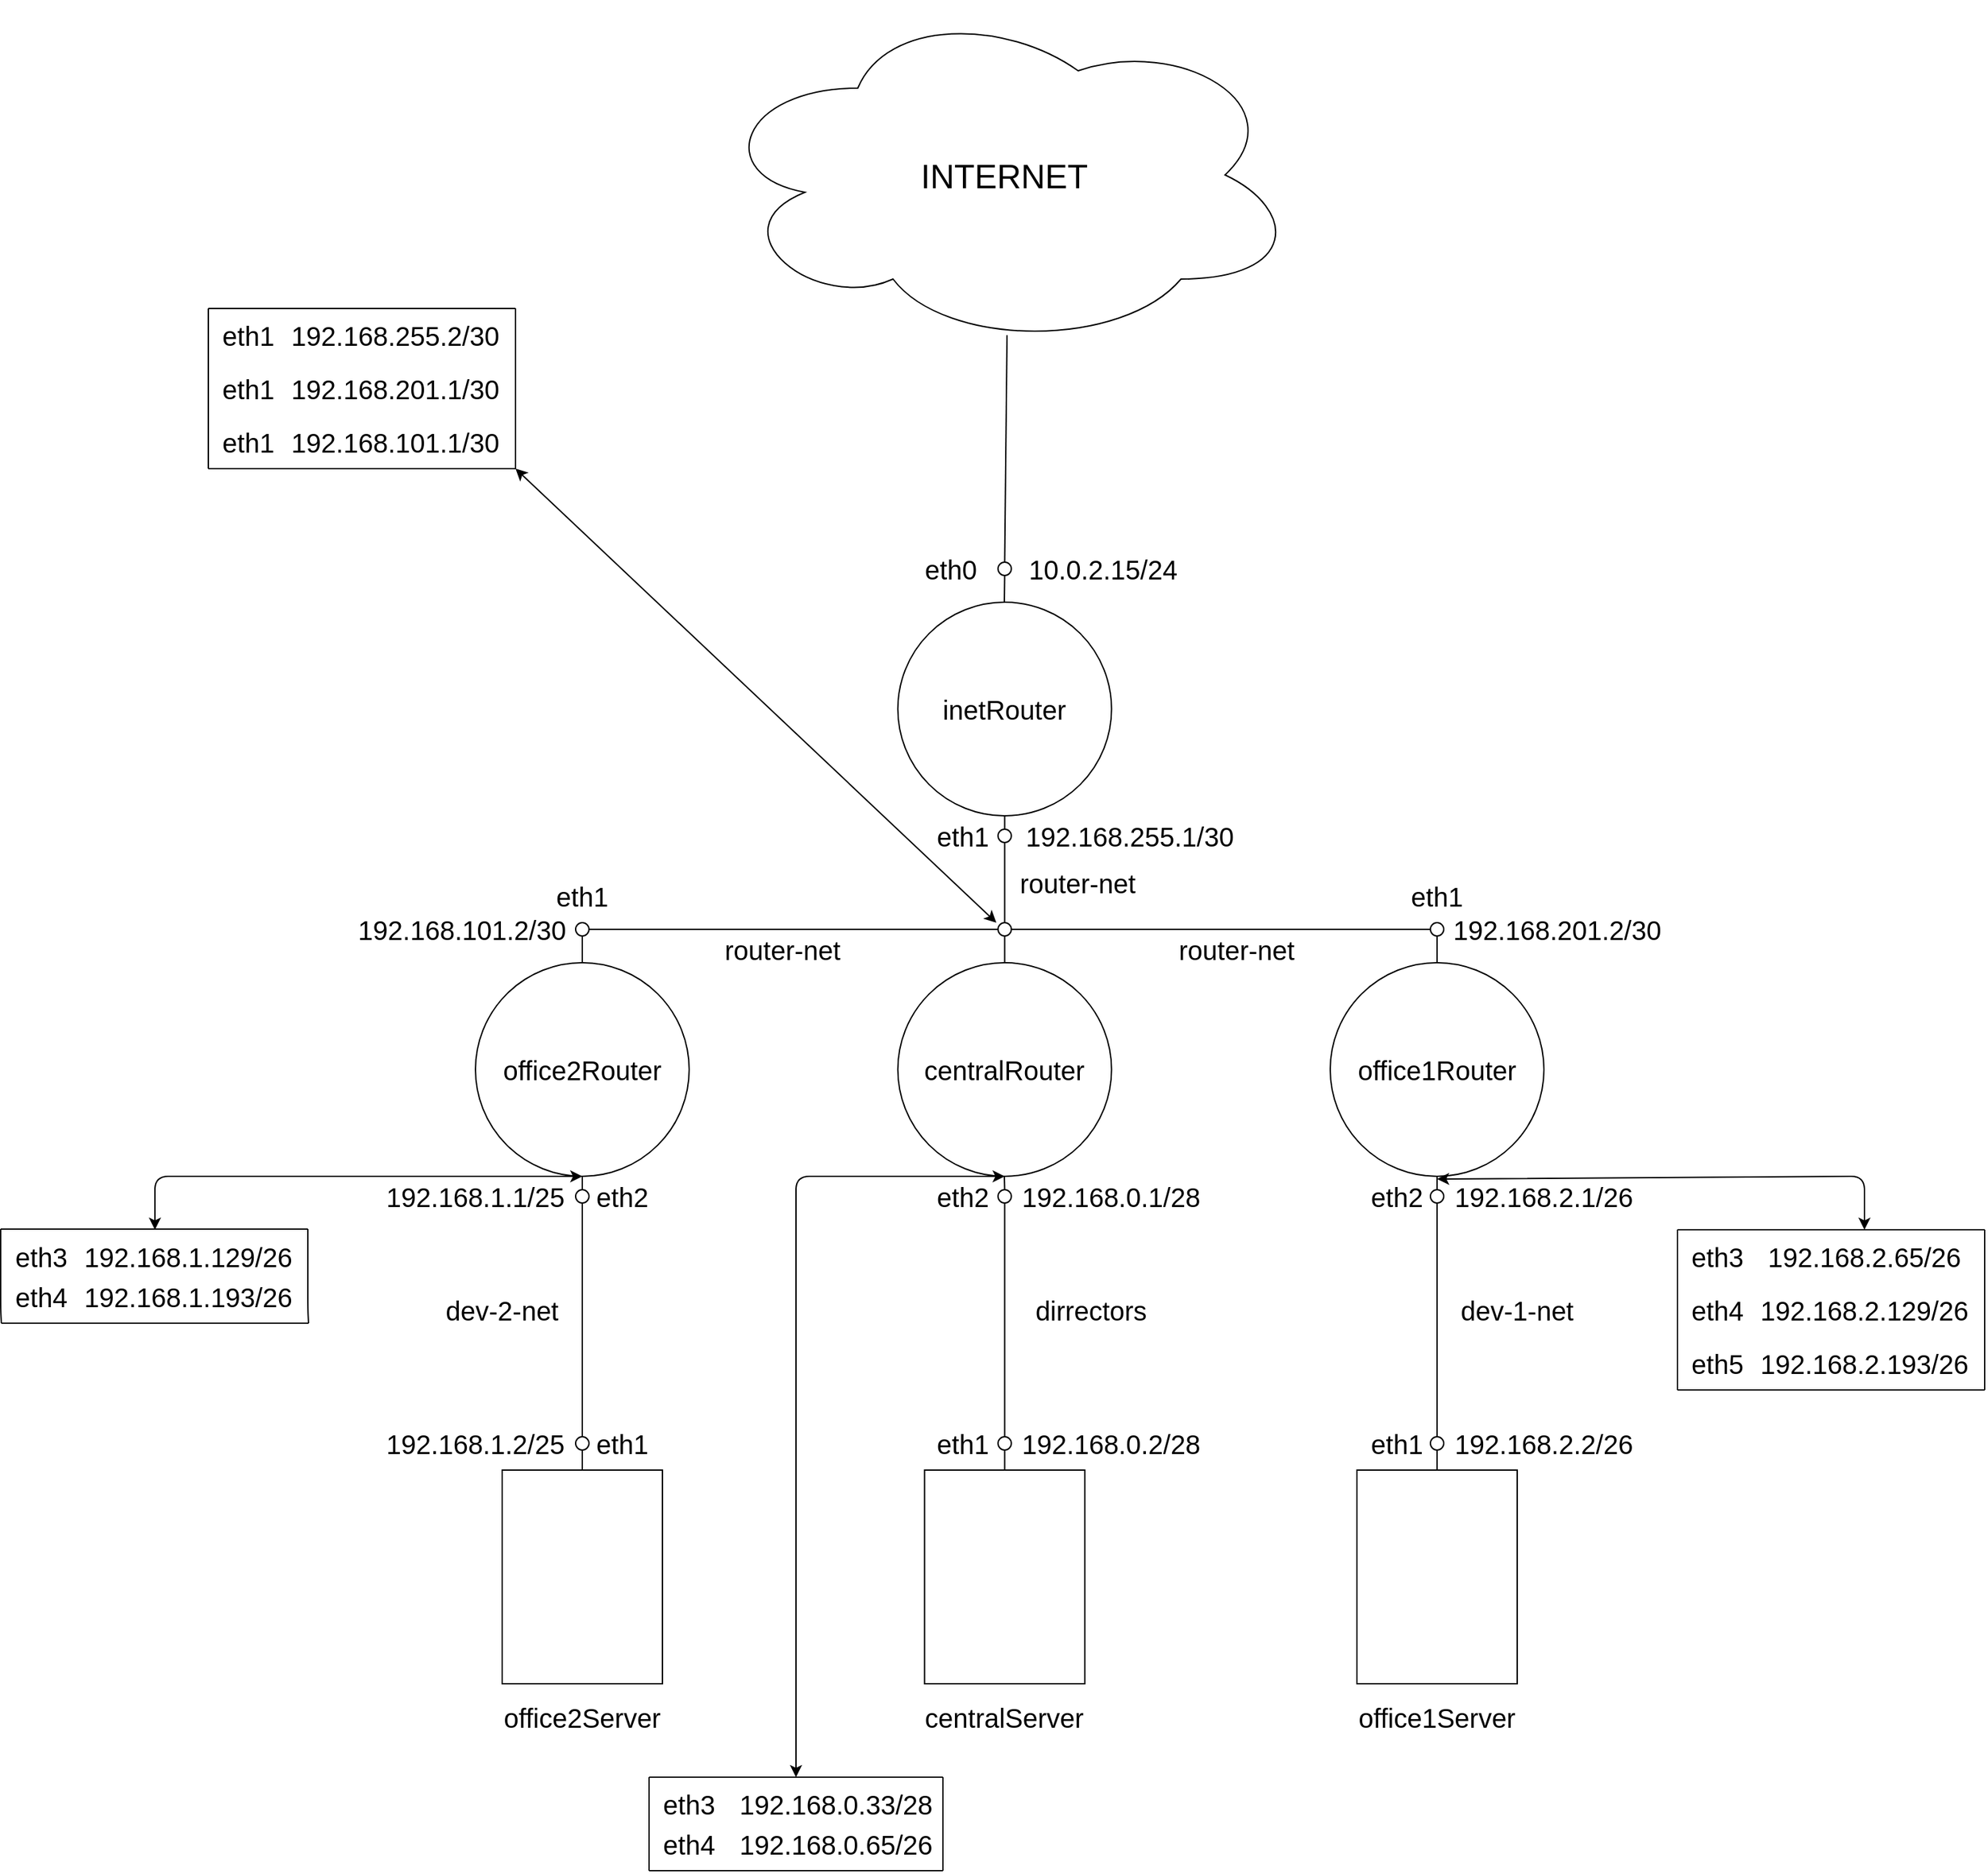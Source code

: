 <mxfile version="13.7.3" type="google"><diagram id="jkBcvDQ7x4OBKVAduBRj" name="Page-1"><mxGraphModel dx="2523" dy="1996" grid="1" gridSize="10" guides="1" tooltips="1" connect="1" arrows="1" fold="1" page="1" pageScale="1" pageWidth="850" pageHeight="1100" background="none" math="0" shadow="0"><root><mxCell id="0"/><mxCell id="1" parent="0"/><mxCell id="hh9p3CKjKbCK9mKCzKIi-1" value="" style="rounded=0;whiteSpace=wrap;html=1;" vertex="1" parent="1"><mxGeometry x="60" y="620" width="120" height="160" as="geometry"/></mxCell><mxCell id="hh9p3CKjKbCK9mKCzKIi-3" value="" style="ellipse;whiteSpace=wrap;html=1;aspect=fixed;" vertex="1" parent="1"><mxGeometry x="40" y="240" width="160" height="160" as="geometry"/></mxCell><mxCell id="hh9p3CKjKbCK9mKCzKIi-4" value="" style="ellipse;whiteSpace=wrap;html=1;aspect=fixed;" vertex="1" parent="1"><mxGeometry x="356.25" y="240" width="160" height="160" as="geometry"/></mxCell><mxCell id="hh9p3CKjKbCK9mKCzKIi-5" value="" style="ellipse;whiteSpace=wrap;html=1;aspect=fixed;" vertex="1" parent="1"><mxGeometry x="680" y="240" width="160" height="160" as="geometry"/></mxCell><mxCell id="hh9p3CKjKbCK9mKCzKIi-6" value="" style="rounded=0;whiteSpace=wrap;html=1;" vertex="1" parent="1"><mxGeometry x="700" y="620" width="120" height="160" as="geometry"/></mxCell><mxCell id="hh9p3CKjKbCK9mKCzKIi-7" value="" style="ellipse;whiteSpace=wrap;html=1;aspect=fixed;" vertex="1" parent="1"><mxGeometry x="356.25" y="-30" width="160" height="160" as="geometry"/></mxCell><mxCell id="hh9p3CKjKbCK9mKCzKIi-8" value="" style="rounded=0;whiteSpace=wrap;html=1;" vertex="1" parent="1"><mxGeometry x="376.25" y="620" width="120" height="160" as="geometry"/></mxCell><mxCell id="hh9p3CKjKbCK9mKCzKIi-9" value="&lt;font style=&quot;font-size: 25px&quot;&gt;INTERNET&lt;/font&gt;" style="ellipse;shape=cloud;whiteSpace=wrap;html=1;" vertex="1" parent="1"><mxGeometry x="216.25" y="-480" width="440" height="260" as="geometry"/></mxCell><mxCell id="hh9p3CKjKbCK9mKCzKIi-16" value="" style="endArrow=none;html=1;exitX=0.5;exitY=0;exitDx=0;exitDy=0;" edge="1" parent="1" source="hh9p3CKjKbCK9mKCzKIi-54"><mxGeometry width="50" height="50" relative="1" as="geometry"><mxPoint x="410" y="560" as="sourcePoint"/><mxPoint x="436" y="400" as="targetPoint"/></mxGeometry></mxCell><mxCell id="hh9p3CKjKbCK9mKCzKIi-17" value="" style="endArrow=none;html=1;exitX=0.5;exitY=0;exitDx=0;exitDy=0;" edge="1" parent="1" source="hh9p3CKjKbCK9mKCzKIi-24"><mxGeometry width="50" height="50" relative="1" as="geometry"><mxPoint x="440" y="-90" as="sourcePoint"/><mxPoint x="438" y="-230" as="targetPoint"/></mxGeometry></mxCell><mxCell id="hh9p3CKjKbCK9mKCzKIi-18" value="" style="endArrow=none;html=1;entryX=0.5;entryY=1;entryDx=0;entryDy=0;exitX=0.5;exitY=0;exitDx=0;exitDy=0;" edge="1" parent="1" source="hh9p3CKjKbCK9mKCzKIi-26" target="hh9p3CKjKbCK9mKCzKIi-7"><mxGeometry width="50" height="50" relative="1" as="geometry"><mxPoint x="410" y="360" as="sourcePoint"/><mxPoint x="460" y="310" as="targetPoint"/></mxGeometry></mxCell><mxCell id="hh9p3CKjKbCK9mKCzKIi-20" value="&lt;font style=&quot;font-size: 20px&quot;&gt;10.0.2.15/24&lt;/font&gt;" style="text;html=1;strokeColor=none;fillColor=none;align=center;verticalAlign=middle;whiteSpace=wrap;rounded=0;" vertex="1" parent="1"><mxGeometry x="490" y="-65" width="40" height="20" as="geometry"/></mxCell><mxCell id="hh9p3CKjKbCK9mKCzKIi-21" value="&lt;font style=&quot;font-size: 20px&quot;&gt;inetRouter&lt;/font&gt;" style="text;html=1;strokeColor=none;fillColor=none;align=center;verticalAlign=middle;whiteSpace=wrap;rounded=0;" vertex="1" parent="1"><mxGeometry x="376.25" y="15" width="120" height="70" as="geometry"/></mxCell><mxCell id="hh9p3CKjKbCK9mKCzKIi-24" value="" style="ellipse;whiteSpace=wrap;html=1;" vertex="1" parent="1"><mxGeometry x="431.25" y="-60" width="10" height="10" as="geometry"/></mxCell><mxCell id="hh9p3CKjKbCK9mKCzKIi-25" value="" style="endArrow=none;html=1;" edge="1" parent="1" target="hh9p3CKjKbCK9mKCzKIi-24"><mxGeometry width="50" height="50" relative="1" as="geometry"><mxPoint x="436" y="-30" as="sourcePoint"/><mxPoint x="440" y="-204" as="targetPoint"/></mxGeometry></mxCell><mxCell id="hh9p3CKjKbCK9mKCzKIi-26" value="" style="ellipse;whiteSpace=wrap;html=1;aspect=fixed;" vertex="1" parent="1"><mxGeometry x="431.25" y="140" width="10" height="10" as="geometry"/></mxCell><mxCell id="hh9p3CKjKbCK9mKCzKIi-27" value="" style="endArrow=none;html=1;entryX=0.5;entryY=1;entryDx=0;entryDy=0;exitX=0.5;exitY=0;exitDx=0;exitDy=0;" edge="1" parent="1" source="hh9p3CKjKbCK9mKCzKIi-28" target="hh9p3CKjKbCK9mKCzKIi-26"><mxGeometry width="50" height="50" relative="1" as="geometry"><mxPoint x="436.25" y="240" as="sourcePoint"/><mxPoint x="436.25" y="160" as="targetPoint"/></mxGeometry></mxCell><mxCell id="hh9p3CKjKbCK9mKCzKIi-43" value="" style="endArrow=none;html=1;exitX=0.5;exitY=0;exitDx=0;exitDy=0;entryX=0.5;entryY=1;entryDx=0;entryDy=0;" edge="1" parent="1" source="hh9p3CKjKbCK9mKCzKIi-52" target="hh9p3CKjKbCK9mKCzKIi-3"><mxGeometry width="50" height="50" relative="1" as="geometry"><mxPoint x="400" y="280" as="sourcePoint"/><mxPoint x="450" y="230" as="targetPoint"/><Array as="points"/></mxGeometry></mxCell><mxCell id="hh9p3CKjKbCK9mKCzKIi-50" value="" style="ellipse;whiteSpace=wrap;html=1;aspect=fixed;" vertex="1" parent="1"><mxGeometry x="115" y="210" width="10" height="10" as="geometry"/></mxCell><mxCell id="hh9p3CKjKbCK9mKCzKIi-54" value="" style="ellipse;whiteSpace=wrap;html=1;aspect=fixed;" vertex="1" parent="1"><mxGeometry x="431.25" y="410" width="10" height="10" as="geometry"/></mxCell><mxCell id="hh9p3CKjKbCK9mKCzKIi-52" value="" style="ellipse;whiteSpace=wrap;html=1;aspect=fixed;" vertex="1" parent="1"><mxGeometry x="115" y="410" width="10" height="10" as="geometry"/></mxCell><mxCell id="hh9p3CKjKbCK9mKCzKIi-57" value="" style="endArrow=none;html=1;exitX=0.5;exitY=0;exitDx=0;exitDy=0;entryX=0.5;entryY=1;entryDx=0;entryDy=0;" edge="1" parent="1" source="hh9p3CKjKbCK9mKCzKIi-59" target="hh9p3CKjKbCK9mKCzKIi-52"><mxGeometry width="50" height="50" relative="1" as="geometry"><mxPoint x="120" y="520" as="sourcePoint"/><mxPoint x="120" y="400" as="targetPoint"/><Array as="points"/></mxGeometry></mxCell><mxCell id="hh9p3CKjKbCK9mKCzKIi-28" value="" style="ellipse;whiteSpace=wrap;html=1;aspect=fixed;" vertex="1" parent="1"><mxGeometry x="431.25" y="210" width="10" height="10" as="geometry"/></mxCell><mxCell id="hh9p3CKjKbCK9mKCzKIi-58" value="" style="endArrow=none;html=1;entryX=0.5;entryY=1;entryDx=0;entryDy=0;exitX=0.5;exitY=0;exitDx=0;exitDy=0;" edge="1" parent="1" source="hh9p3CKjKbCK9mKCzKIi-4" target="hh9p3CKjKbCK9mKCzKIi-28"><mxGeometry width="50" height="50" relative="1" as="geometry"><mxPoint x="436.25" y="240" as="sourcePoint"/><mxPoint x="436.25" y="180" as="targetPoint"/></mxGeometry></mxCell><mxCell id="hh9p3CKjKbCK9mKCzKIi-60" value="" style="ellipse;whiteSpace=wrap;html=1;aspect=fixed;" vertex="1" parent="1"><mxGeometry x="755" y="210" width="10" height="10" as="geometry"/></mxCell><mxCell id="hh9p3CKjKbCK9mKCzKIi-59" value="" style="ellipse;whiteSpace=wrap;html=1;aspect=fixed;" vertex="1" parent="1"><mxGeometry x="115" y="595" width="10" height="10" as="geometry"/></mxCell><mxCell id="hh9p3CKjKbCK9mKCzKIi-62" value="" style="endArrow=none;html=1;exitX=0.5;exitY=0;exitDx=0;exitDy=0;entryX=0.5;entryY=1;entryDx=0;entryDy=0;" edge="1" parent="1" source="hh9p3CKjKbCK9mKCzKIi-1" target="hh9p3CKjKbCK9mKCzKIi-59"><mxGeometry width="50" height="50" relative="1" as="geometry"><mxPoint x="120" y="520" as="sourcePoint"/><mxPoint x="120" y="610" as="targetPoint"/></mxGeometry></mxCell><mxCell id="hh9p3CKjKbCK9mKCzKIi-63" value="" style="endArrow=none;html=1;exitX=1;exitY=0.5;exitDx=0;exitDy=0;entryX=0;entryY=0.5;entryDx=0;entryDy=0;" edge="1" parent="1" source="hh9p3CKjKbCK9mKCzKIi-50" target="hh9p3CKjKbCK9mKCzKIi-28"><mxGeometry width="50" height="50" relative="1" as="geometry"><mxPoint x="400" y="280" as="sourcePoint"/><mxPoint x="450" y="230" as="targetPoint"/></mxGeometry></mxCell><mxCell id="hh9p3CKjKbCK9mKCzKIi-67" value="" style="endArrow=none;html=1;entryX=0.5;entryY=1;entryDx=0;entryDy=0;exitX=0.5;exitY=0;exitDx=0;exitDy=0;" edge="1" parent="1" source="hh9p3CKjKbCK9mKCzKIi-5" target="hh9p3CKjKbCK9mKCzKIi-60"><mxGeometry width="50" height="50" relative="1" as="geometry"><mxPoint x="446.25" y="250" as="sourcePoint"/><mxPoint x="446.25" y="230" as="targetPoint"/></mxGeometry></mxCell><mxCell id="hh9p3CKjKbCK9mKCzKIi-68" value="" style="endArrow=none;html=1;entryX=0.5;entryY=1;entryDx=0;entryDy=0;exitX=0.5;exitY=0;exitDx=0;exitDy=0;" edge="1" parent="1" source="hh9p3CKjKbCK9mKCzKIi-3" target="hh9p3CKjKbCK9mKCzKIi-50"><mxGeometry width="50" height="50" relative="1" as="geometry"><mxPoint x="456.25" y="260" as="sourcePoint"/><mxPoint x="456.25" y="240" as="targetPoint"/></mxGeometry></mxCell><mxCell id="hh9p3CKjKbCK9mKCzKIi-69" value="" style="endArrow=none;html=1;entryX=0;entryY=0.5;entryDx=0;entryDy=0;exitX=1;exitY=0.5;exitDx=0;exitDy=0;" edge="1" parent="1" source="hh9p3CKjKbCK9mKCzKIi-28" target="hh9p3CKjKbCK9mKCzKIi-60"><mxGeometry width="50" height="50" relative="1" as="geometry"><mxPoint x="510" y="170" as="sourcePoint"/><mxPoint x="441.25" y="225" as="targetPoint"/></mxGeometry></mxCell><mxCell id="hh9p3CKjKbCK9mKCzKIi-70" value="" style="endArrow=none;html=1;exitX=0.5;exitY=0;exitDx=0;exitDy=0;entryX=0.5;entryY=1;entryDx=0;entryDy=0;" edge="1" parent="1" source="hh9p3CKjKbCK9mKCzKIi-6" target="hh9p3CKjKbCK9mKCzKIi-73"><mxGeometry width="50" height="50" relative="1" as="geometry"><mxPoint x="760" y="520" as="sourcePoint"/><mxPoint x="760" y="610" as="targetPoint"/></mxGeometry></mxCell><mxCell id="hh9p3CKjKbCK9mKCzKIi-72" value="" style="ellipse;whiteSpace=wrap;html=1;aspect=fixed;" vertex="1" parent="1"><mxGeometry x="755" y="410" width="10" height="10" as="geometry"/></mxCell><mxCell id="hh9p3CKjKbCK9mKCzKIi-73" value="" style="ellipse;whiteSpace=wrap;html=1;aspect=fixed;" vertex="1" parent="1"><mxGeometry x="755" y="595" width="10" height="10" as="geometry"/></mxCell><mxCell id="hh9p3CKjKbCK9mKCzKIi-74" value="" style="endArrow=none;html=1;entryX=0.5;entryY=1;entryDx=0;entryDy=0;exitX=0.5;exitY=0;exitDx=0;exitDy=0;" edge="1" parent="1" source="hh9p3CKjKbCK9mKCzKIi-77" target="hh9p3CKjKbCK9mKCzKIi-54"><mxGeometry width="50" height="50" relative="1" as="geometry"><mxPoint x="436" y="500" as="sourcePoint"/><mxPoint x="130" y="430" as="targetPoint"/><Array as="points"/></mxGeometry></mxCell><mxCell id="hh9p3CKjKbCK9mKCzKIi-75" value="" style="endArrow=none;html=1;exitX=0.5;exitY=0;exitDx=0;exitDy=0;entryX=0.5;entryY=1;entryDx=0;entryDy=0;" edge="1" parent="1" source="hh9p3CKjKbCK9mKCzKIi-73" target="hh9p3CKjKbCK9mKCzKIi-72"><mxGeometry width="50" height="50" relative="1" as="geometry"><mxPoint x="140" y="520" as="sourcePoint"/><mxPoint x="140" y="440" as="targetPoint"/><Array as="points"/></mxGeometry></mxCell><mxCell id="hh9p3CKjKbCK9mKCzKIi-76" value="" style="endArrow=none;html=1;exitX=0.5;exitY=0;exitDx=0;exitDy=0;entryX=0.5;entryY=1;entryDx=0;entryDy=0;" edge="1" parent="1" source="hh9p3CKjKbCK9mKCzKIi-72" target="hh9p3CKjKbCK9mKCzKIi-5"><mxGeometry width="50" height="50" relative="1" as="geometry"><mxPoint x="446.25" y="420" as="sourcePoint"/><mxPoint x="446" y="410" as="targetPoint"/></mxGeometry></mxCell><mxCell id="hh9p3CKjKbCK9mKCzKIi-77" value="" style="ellipse;whiteSpace=wrap;html=1;aspect=fixed;" vertex="1" parent="1"><mxGeometry x="431.25" y="595" width="10" height="10" as="geometry"/></mxCell><mxCell id="hh9p3CKjKbCK9mKCzKIi-80" value="" style="endArrow=none;html=1;exitX=0.5;exitY=0;exitDx=0;exitDy=0;entryX=0.5;entryY=1;entryDx=0;entryDy=0;" edge="1" parent="1" source="hh9p3CKjKbCK9mKCzKIi-8" target="hh9p3CKjKbCK9mKCzKIi-77"><mxGeometry width="50" height="50" relative="1" as="geometry"><mxPoint x="780" y="520" as="sourcePoint"/><mxPoint x="780" y="440" as="targetPoint"/><Array as="points"/></mxGeometry></mxCell><mxCell id="hh9p3CKjKbCK9mKCzKIi-81" value="&lt;span style=&quot;font-family: , &amp;#34;consolas&amp;#34; , &amp;#34;liberation mono&amp;#34; , &amp;#34;menlo&amp;#34; , monospace ; background-color: rgb(255 , 255 , 255)&quot;&gt;&lt;font style=&quot;font-size: 20px&quot;&gt;office2Router&lt;/font&gt;&lt;/span&gt;" style="text;html=1;strokeColor=none;fillColor=none;align=center;verticalAlign=middle;whiteSpace=wrap;rounded=0;" vertex="1" parent="1"><mxGeometry x="100" y="310" width="40" height="20" as="geometry"/></mxCell><mxCell id="hh9p3CKjKbCK9mKCzKIi-82" value="&lt;span style=&quot;font-family: , &amp;#34;consolas&amp;#34; , &amp;#34;liberation mono&amp;#34; , &amp;#34;menlo&amp;#34; , monospace ; background-color: rgb(255 , 255 , 255)&quot;&gt;&lt;font style=&quot;font-size: 20px&quot;&gt;office1Router&lt;/font&gt;&lt;/span&gt;" style="text;html=1;strokeColor=none;fillColor=none;align=center;verticalAlign=middle;whiteSpace=wrap;rounded=0;" vertex="1" parent="1"><mxGeometry x="740" y="310" width="40" height="20" as="geometry"/></mxCell><mxCell id="hh9p3CKjKbCK9mKCzKIi-83" value="&lt;span style=&quot;font-family: , &amp;#34;consolas&amp;#34; , &amp;#34;liberation mono&amp;#34; , &amp;#34;menlo&amp;#34; , monospace ; background-color: rgb(255 , 255 , 255)&quot;&gt;&lt;font style=&quot;font-size: 20px&quot;&gt;192.168.255.1/30&lt;br&gt;&lt;/font&gt;&lt;/span&gt;" style="text;html=1;strokeColor=none;fillColor=none;align=center;verticalAlign=middle;whiteSpace=wrap;rounded=0;" vertex="1" parent="1"><mxGeometry x="510" y="135" width="40" height="20" as="geometry"/></mxCell><mxCell id="hh9p3CKjKbCK9mKCzKIi-85" value="&lt;span style=&quot;font-family: , &amp;#34;consolas&amp;#34; , &amp;#34;liberation mono&amp;#34; , &amp;#34;menlo&amp;#34; , monospace ; background-color: rgb(255 , 255 , 255)&quot;&gt;&lt;font style=&quot;font-size: 20px&quot;&gt;192.168.101.2/30&lt;br&gt;&lt;/font&gt;&lt;/span&gt;" style="text;html=1;strokeColor=none;fillColor=none;align=center;verticalAlign=middle;whiteSpace=wrap;rounded=0;" vertex="1" parent="1"><mxGeometry x="10" y="205" width="40" height="20" as="geometry"/></mxCell><mxCell id="hh9p3CKjKbCK9mKCzKIi-86" value="&lt;span style=&quot;font-family: , &amp;#34;consolas&amp;#34; , &amp;#34;liberation mono&amp;#34; , &amp;#34;menlo&amp;#34; , monospace ; background-color: rgb(255 , 255 , 255)&quot;&gt;&lt;font style=&quot;font-size: 20px&quot;&gt;192.168.101.1/30&lt;br&gt;&lt;/font&gt;&lt;/span&gt;" style="text;html=1;strokeColor=none;fillColor=none;align=center;verticalAlign=middle;whiteSpace=wrap;rounded=0;" vertex="1" parent="1"><mxGeometry x="-40" y="-160" width="40" height="20" as="geometry"/></mxCell><mxCell id="hh9p3CKjKbCK9mKCzKIi-87" value="&lt;span style=&quot;font-family: , &amp;#34;consolas&amp;#34; , &amp;#34;liberation mono&amp;#34; , &amp;#34;menlo&amp;#34; , monospace ; background-color: rgb(255 , 255 , 255)&quot;&gt;&lt;font style=&quot;font-size: 20px&quot;&gt;192.168.201.1/30&lt;br&gt;&lt;/font&gt;&lt;/span&gt;" style="text;html=1;strokeColor=none;fillColor=none;align=center;verticalAlign=middle;whiteSpace=wrap;rounded=0;" vertex="1" parent="1"><mxGeometry x="-40" y="-200" width="40" height="20" as="geometry"/></mxCell><mxCell id="hh9p3CKjKbCK9mKCzKIi-88" value="&lt;span style=&quot;font-family: , &amp;#34;consolas&amp;#34; , &amp;#34;liberation mono&amp;#34; , &amp;#34;menlo&amp;#34; , monospace ; background-color: rgb(255 , 255 , 255)&quot;&gt;&lt;font style=&quot;font-size: 20px&quot;&gt;192.168.201.2/30&lt;br&gt;&lt;/font&gt;&lt;/span&gt;" style="text;html=1;strokeColor=none;fillColor=none;align=center;verticalAlign=middle;whiteSpace=wrap;rounded=0;" vertex="1" parent="1"><mxGeometry x="830" y="205" width="40" height="20" as="geometry"/></mxCell><mxCell id="hh9p3CKjKbCK9mKCzKIi-94" value="" style="endArrow=classic;startArrow=classic;html=1;" edge="1" parent="1"><mxGeometry width="50" height="50" relative="1" as="geometry"><mxPoint x="70" y="-130" as="sourcePoint"/><mxPoint x="430" y="210" as="targetPoint"/></mxGeometry></mxCell><mxCell id="hh9p3CKjKbCK9mKCzKIi-100" value="&lt;span style=&quot;font-family: , &amp;#34;consolas&amp;#34; , &amp;#34;liberation mono&amp;#34; , &amp;#34;menlo&amp;#34; , monospace ; background-color: rgb(255 , 255 , 255)&quot;&gt;&lt;font style=&quot;font-size: 20px&quot;&gt;centralRouter&lt;/font&gt;&lt;/span&gt;" style="text;html=1;strokeColor=none;fillColor=none;align=center;verticalAlign=middle;whiteSpace=wrap;rounded=0;" vertex="1" parent="1"><mxGeometry x="376.25" y="285" width="120" height="70" as="geometry"/></mxCell><mxCell id="hh9p3CKjKbCK9mKCzKIi-101" value="&lt;span style=&quot;font-size: 20px ; background-color: rgb(255 , 255 , 255)&quot;&gt;office2Server&lt;/span&gt;" style="text;html=1;strokeColor=none;fillColor=none;align=center;verticalAlign=middle;whiteSpace=wrap;rounded=0;" vertex="1" parent="1"><mxGeometry x="60" y="770" width="120" height="70" as="geometry"/></mxCell><mxCell id="hh9p3CKjKbCK9mKCzKIi-102" value="&lt;span style=&quot;font-size: 20px ; background-color: rgb(255 , 255 , 255)&quot;&gt;office1Server&lt;/span&gt;" style="text;html=1;strokeColor=none;fillColor=none;align=center;verticalAlign=middle;whiteSpace=wrap;rounded=0;" vertex="1" parent="1"><mxGeometry x="700" y="770" width="120" height="70" as="geometry"/></mxCell><mxCell id="hh9p3CKjKbCK9mKCzKIi-103" value="&lt;span style=&quot;font-size: 20px ; background-color: rgb(255 , 255 , 255)&quot;&gt;centralServer&lt;/span&gt;" style="text;html=1;strokeColor=none;fillColor=none;align=center;verticalAlign=middle;whiteSpace=wrap;rounded=0;" vertex="1" parent="1"><mxGeometry x="376.25" y="770" width="120" height="70" as="geometry"/></mxCell><mxCell id="hh9p3CKjKbCK9mKCzKIi-104" value="&lt;span style=&quot;font-family: , &amp;#34;consolas&amp;#34; , &amp;#34;liberation mono&amp;#34; , &amp;#34;menlo&amp;#34; , monospace ; background-color: rgb(255 , 255 , 255)&quot;&gt;&lt;font style=&quot;font-size: 20px&quot;&gt;192.168.255.2/30&lt;br&gt;&lt;/font&gt;&lt;/span&gt;" style="text;html=1;strokeColor=none;fillColor=none;align=center;verticalAlign=middle;whiteSpace=wrap;rounded=0;" vertex="1" parent="1"><mxGeometry x="-40" y="-240" width="40" height="20" as="geometry"/></mxCell><mxCell id="hh9p3CKjKbCK9mKCzKIi-105" value="&lt;span style=&quot;font-family: , &amp;#34;consolas&amp;#34; , &amp;#34;liberation mono&amp;#34; , &amp;#34;menlo&amp;#34; , monospace ; background-color: rgb(255 , 255 , 255)&quot;&gt;&lt;font style=&quot;font-size: 20px&quot;&gt;192.168.1.1/25&lt;br&gt;&lt;/font&gt;&lt;/span&gt;" style="text;html=1;strokeColor=none;fillColor=none;align=center;verticalAlign=middle;whiteSpace=wrap;rounded=0;" vertex="1" parent="1"><mxGeometry x="20" y="405" width="40" height="20" as="geometry"/></mxCell><mxCell id="hh9p3CKjKbCK9mKCzKIi-106" value="&lt;span style=&quot;font-family: , &amp;#34;consolas&amp;#34; , &amp;#34;liberation mono&amp;#34; , &amp;#34;menlo&amp;#34; , monospace ; background-color: rgb(255 , 255 , 255)&quot;&gt;&lt;font style=&quot;font-size: 20px&quot;&gt;192.168.2.1/26&lt;br&gt;&lt;/font&gt;&lt;/span&gt;" style="text;html=1;strokeColor=none;fillColor=none;align=center;verticalAlign=middle;whiteSpace=wrap;rounded=0;" vertex="1" parent="1"><mxGeometry x="820" y="405" width="40" height="20" as="geometry"/></mxCell><mxCell id="hh9p3CKjKbCK9mKCzKIi-107" value="&lt;span style=&quot;font-family: , &amp;#34;consolas&amp;#34; , &amp;#34;liberation mono&amp;#34; , &amp;#34;menlo&amp;#34; , monospace ; background-color: rgb(255 , 255 , 255)&quot;&gt;&lt;font style=&quot;font-size: 20px&quot;&gt;192.168.2.2/26&lt;br&gt;&lt;/font&gt;&lt;/span&gt;" style="text;html=1;strokeColor=none;fillColor=none;align=center;verticalAlign=middle;whiteSpace=wrap;rounded=0;" vertex="1" parent="1"><mxGeometry x="820" y="590" width="40" height="20" as="geometry"/></mxCell><mxCell id="hh9p3CKjKbCK9mKCzKIi-108" value="&lt;span style=&quot;font-family: , &amp;#34;consolas&amp;#34; , &amp;#34;liberation mono&amp;#34; , &amp;#34;menlo&amp;#34; , monospace ; background-color: rgb(255 , 255 , 255)&quot;&gt;&lt;font style=&quot;font-size: 20px&quot;&gt;192.168.1.2/25&lt;br&gt;&lt;/font&gt;&lt;/span&gt;" style="text;html=1;strokeColor=none;fillColor=none;align=center;verticalAlign=middle;whiteSpace=wrap;rounded=0;" vertex="1" parent="1"><mxGeometry x="20" y="590" width="40" height="20" as="geometry"/></mxCell><mxCell id="hh9p3CKjKbCK9mKCzKIi-113" value="&lt;span style=&quot;font-family: , &amp;#34;consolas&amp;#34; , &amp;#34;liberation mono&amp;#34; , &amp;#34;menlo&amp;#34; , monospace ; background-color: rgb(255 , 255 , 255)&quot;&gt;&lt;font style=&quot;font-size: 20px&quot;&gt;eth1&lt;br&gt;&lt;/font&gt;&lt;/span&gt;" style="text;html=1;strokeColor=none;fillColor=none;align=center;verticalAlign=middle;whiteSpace=wrap;rounded=0;" vertex="1" parent="1"><mxGeometry x="-150" y="-240" width="40" height="20" as="geometry"/></mxCell><mxCell id="hh9p3CKjKbCK9mKCzKIi-114" value="&lt;span style=&quot;font-family: , &amp;#34;consolas&amp;#34; , &amp;#34;liberation mono&amp;#34; , &amp;#34;menlo&amp;#34; , monospace ; background-color: rgb(255 , 255 , 255)&quot;&gt;&lt;font style=&quot;font-size: 20px&quot;&gt;eth1&lt;br&gt;&lt;/font&gt;&lt;/span&gt;" style="text;html=1;strokeColor=none;fillColor=none;align=center;verticalAlign=middle;whiteSpace=wrap;rounded=0;" vertex="1" parent="1"><mxGeometry x="-150" y="-200" width="40" height="20" as="geometry"/></mxCell><mxCell id="hh9p3CKjKbCK9mKCzKIi-115" value="&lt;span style=&quot;font-family: , &amp;#34;consolas&amp;#34; , &amp;#34;liberation mono&amp;#34; , &amp;#34;menlo&amp;#34; , monospace ; background-color: rgb(255 , 255 , 255)&quot;&gt;&lt;font style=&quot;font-size: 20px&quot;&gt;eth1&lt;br&gt;&lt;/font&gt;&lt;/span&gt;" style="text;html=1;strokeColor=none;fillColor=none;align=center;verticalAlign=middle;whiteSpace=wrap;rounded=0;" vertex="1" parent="1"><mxGeometry x="-150" y="-160" width="40" height="20" as="geometry"/></mxCell><mxCell id="hh9p3CKjKbCK9mKCzKIi-117" value="&lt;span style=&quot;font-family: , &amp;#34;consolas&amp;#34; , &amp;#34;liberation mono&amp;#34; , &amp;#34;menlo&amp;#34; , monospace ; background-color: rgb(255 , 255 , 255)&quot;&gt;&lt;font style=&quot;font-size: 20px&quot;&gt;eth0&lt;br&gt;&lt;/font&gt;&lt;/span&gt;" style="text;html=1;strokeColor=none;fillColor=none;align=center;verticalAlign=middle;whiteSpace=wrap;rounded=0;" vertex="1" parent="1"><mxGeometry x="376.25" y="-65" width="40" height="20" as="geometry"/></mxCell><mxCell id="hh9p3CKjKbCK9mKCzKIi-118" value="&lt;span style=&quot;font-family: , &amp;#34;consolas&amp;#34; , &amp;#34;liberation mono&amp;#34; , &amp;#34;menlo&amp;#34; , monospace ; background-color: rgb(255 , 255 , 255)&quot;&gt;&lt;font style=&quot;font-size: 20px&quot;&gt;eth1&lt;br&gt;&lt;/font&gt;&lt;/span&gt;" style="text;html=1;strokeColor=none;fillColor=none;align=center;verticalAlign=middle;whiteSpace=wrap;rounded=0;" vertex="1" parent="1"><mxGeometry x="740" y="180" width="40" height="20" as="geometry"/></mxCell><mxCell id="hh9p3CKjKbCK9mKCzKIi-119" value="&lt;span style=&quot;font-family: , &amp;#34;consolas&amp;#34; , &amp;#34;liberation mono&amp;#34; , &amp;#34;menlo&amp;#34; , monospace ; background-color: rgb(255 , 255 , 255)&quot;&gt;&lt;font style=&quot;font-size: 20px&quot;&gt;eth1&lt;br&gt;&lt;/font&gt;&lt;/span&gt;" style="text;html=1;strokeColor=none;fillColor=none;align=center;verticalAlign=middle;whiteSpace=wrap;rounded=0;" vertex="1" parent="1"><mxGeometry x="385" y="135" width="40" height="20" as="geometry"/></mxCell><mxCell id="hh9p3CKjKbCK9mKCzKIi-120" value="&lt;span style=&quot;font-family: , &amp;#34;consolas&amp;#34; , &amp;#34;liberation mono&amp;#34; , &amp;#34;menlo&amp;#34; , monospace ; background-color: rgb(255 , 255 , 255)&quot;&gt;&lt;font style=&quot;font-size: 20px&quot;&gt;eth1&lt;br&gt;&lt;/font&gt;&lt;/span&gt;" style="text;html=1;strokeColor=none;fillColor=none;align=center;verticalAlign=middle;whiteSpace=wrap;rounded=0;" vertex="1" parent="1"><mxGeometry x="100" y="180" width="40" height="20" as="geometry"/></mxCell><mxCell id="hh9p3CKjKbCK9mKCzKIi-122" value="&lt;span style=&quot;font-family: , &amp;#34;consolas&amp;#34; , &amp;#34;liberation mono&amp;#34; , &amp;#34;menlo&amp;#34; , monospace ; background-color: rgb(255 , 255 , 255)&quot;&gt;&lt;font style=&quot;font-size: 20px&quot;&gt;router-net&lt;br&gt;&lt;/font&gt;&lt;/span&gt;" style="text;html=1;strokeColor=none;fillColor=none;align=center;verticalAlign=middle;whiteSpace=wrap;rounded=0;" vertex="1" parent="1"><mxGeometry x="431.25" y="170" width="120" height="20" as="geometry"/></mxCell><mxCell id="hh9p3CKjKbCK9mKCzKIi-123" value="&lt;span style=&quot;font-family: , &amp;#34;consolas&amp;#34; , &amp;#34;liberation mono&amp;#34; , &amp;#34;menlo&amp;#34; , monospace ; background-color: rgb(255 , 255 , 255)&quot;&gt;&lt;font style=&quot;font-size: 20px&quot;&gt;eth1&lt;br&gt;&lt;/font&gt;&lt;/span&gt;" style="text;html=1;strokeColor=none;fillColor=none;align=center;verticalAlign=middle;whiteSpace=wrap;rounded=0;" vertex="1" parent="1"><mxGeometry x="710" y="590" width="40" height="20" as="geometry"/></mxCell><mxCell id="hh9p3CKjKbCK9mKCzKIi-124" value="&lt;span style=&quot;font-family: , &amp;#34;consolas&amp;#34; , &amp;#34;liberation mono&amp;#34; , &amp;#34;menlo&amp;#34; , monospace ; background-color: rgb(255 , 255 , 255)&quot;&gt;&lt;font style=&quot;font-size: 20px&quot;&gt;eth1&lt;br&gt;&lt;/font&gt;&lt;/span&gt;" style="text;html=1;strokeColor=none;fillColor=none;align=center;verticalAlign=middle;whiteSpace=wrap;rounded=0;" vertex="1" parent="1"><mxGeometry x="130" y="590" width="40" height="20" as="geometry"/></mxCell><mxCell id="hh9p3CKjKbCK9mKCzKIi-125" value="&lt;span style=&quot;font-family: , &amp;#34;consolas&amp;#34; , &amp;#34;liberation mono&amp;#34; , &amp;#34;menlo&amp;#34; , monospace ; background-color: rgb(255 , 255 , 255)&quot;&gt;&lt;font style=&quot;font-size: 20px&quot;&gt;eth2&lt;br&gt;&lt;/font&gt;&lt;/span&gt;" style="text;html=1;strokeColor=none;fillColor=none;align=center;verticalAlign=middle;whiteSpace=wrap;rounded=0;" vertex="1" parent="1"><mxGeometry x="130" y="405" width="40" height="20" as="geometry"/></mxCell><mxCell id="hh9p3CKjKbCK9mKCzKIi-126" value="&lt;span style=&quot;font-family: , &amp;#34;consolas&amp;#34; , &amp;#34;liberation mono&amp;#34; , &amp;#34;menlo&amp;#34; , monospace ; background-color: rgb(255 , 255 , 255)&quot;&gt;&lt;font style=&quot;font-size: 20px&quot;&gt;eth2&lt;br&gt;&lt;/font&gt;&lt;/span&gt;" style="text;html=1;strokeColor=none;fillColor=none;align=center;verticalAlign=middle;whiteSpace=wrap;rounded=0;" vertex="1" parent="1"><mxGeometry x="710" y="405" width="40" height="20" as="geometry"/></mxCell><mxCell id="hh9p3CKjKbCK9mKCzKIi-128" value="&lt;span style=&quot;font-family: , &amp;#34;consolas&amp;#34; , &amp;#34;liberation mono&amp;#34; , &amp;#34;menlo&amp;#34; , monospace ; background-color: rgb(255 , 255 , 255)&quot;&gt;&lt;font style=&quot;font-size: 20px&quot;&gt;eth1&lt;br&gt;&lt;/font&gt;&lt;/span&gt;" style="text;html=1;strokeColor=none;fillColor=none;align=center;verticalAlign=middle;whiteSpace=wrap;rounded=0;" vertex="1" parent="1"><mxGeometry x="385" y="590" width="40" height="20" as="geometry"/></mxCell><mxCell id="hh9p3CKjKbCK9mKCzKIi-129" value="&lt;span style=&quot;font-family: , &amp;#34;consolas&amp;#34; , &amp;#34;liberation mono&amp;#34; , &amp;#34;menlo&amp;#34; , monospace ; background-color: rgb(255 , 255 , 255)&quot;&gt;&lt;font style=&quot;font-size: 20px&quot;&gt;192.168.0.2/28&lt;br&gt;&lt;/font&gt;&lt;/span&gt;" style="text;html=1;strokeColor=none;fillColor=none;align=center;verticalAlign=middle;whiteSpace=wrap;rounded=0;" vertex="1" parent="1"><mxGeometry x="496.25" y="590" width="40" height="20" as="geometry"/></mxCell><mxCell id="hh9p3CKjKbCK9mKCzKIi-130" value="&lt;span style=&quot;font-family: , &amp;#34;consolas&amp;#34; , &amp;#34;liberation mono&amp;#34; , &amp;#34;menlo&amp;#34; , monospace ; background-color: rgb(255 , 255 , 255)&quot;&gt;&lt;font style=&quot;font-size: 20px&quot;&gt;eth2&lt;br&gt;&lt;/font&gt;&lt;/span&gt;" style="text;html=1;strokeColor=none;fillColor=none;align=center;verticalAlign=middle;whiteSpace=wrap;rounded=0;" vertex="1" parent="1"><mxGeometry x="385" y="405" width="40" height="20" as="geometry"/></mxCell><mxCell id="hh9p3CKjKbCK9mKCzKIi-131" value="&lt;span style=&quot;font-family: , &amp;#34;consolas&amp;#34; , &amp;#34;liberation mono&amp;#34; , &amp;#34;menlo&amp;#34; , monospace ; background-color: rgb(255 , 255 , 255)&quot;&gt;&lt;font style=&quot;font-size: 20px&quot;&gt;192.168.0.1/28&lt;br&gt;&lt;/font&gt;&lt;/span&gt;" style="text;html=1;strokeColor=none;fillColor=none;align=center;verticalAlign=middle;whiteSpace=wrap;rounded=0;" vertex="1" parent="1"><mxGeometry x="496.25" y="405" width="40" height="20" as="geometry"/></mxCell><mxCell id="hh9p3CKjKbCK9mKCzKIi-134" value="" style="endArrow=classic;startArrow=classic;html=1;entryX=0.5;entryY=1;entryDx=0;entryDy=0;" edge="1" parent="1" target="hh9p3CKjKbCK9mKCzKIi-4"><mxGeometry width="50" height="50" relative="1" as="geometry"><mxPoint x="280" y="850" as="sourcePoint"/><mxPoint x="280" y="280" as="targetPoint"/><Array as="points"><mxPoint x="280" y="400"/></Array></mxGeometry></mxCell><mxCell id="hh9p3CKjKbCK9mKCzKIi-136" value="&lt;span style=&quot;font-family: , &amp;#34;consolas&amp;#34; , &amp;#34;liberation mono&amp;#34; , &amp;#34;menlo&amp;#34; , monospace ; background-color: rgb(255 , 255 , 255)&quot;&gt;&lt;font style=&quot;font-size: 20px&quot;&gt;eth4&lt;br&gt;&lt;/font&gt;&lt;/span&gt;" style="text;html=1;strokeColor=none;fillColor=none;align=center;verticalAlign=middle;whiteSpace=wrap;rounded=0;" vertex="1" parent="1"><mxGeometry x="180" y="890" width="40" height="20" as="geometry"/></mxCell><mxCell id="hh9p3CKjKbCK9mKCzKIi-137" value="&lt;span style=&quot;font-family: , &amp;#34;consolas&amp;#34; , &amp;#34;liberation mono&amp;#34; , &amp;#34;menlo&amp;#34; , monospace ; background-color: rgb(255 , 255 , 255)&quot;&gt;&lt;font style=&quot;font-size: 20px&quot;&gt;eth3&lt;br&gt;&lt;/font&gt;&lt;/span&gt;" style="text;html=1;strokeColor=none;fillColor=none;align=center;verticalAlign=middle;whiteSpace=wrap;rounded=0;" vertex="1" parent="1"><mxGeometry x="180" y="860" width="40" height="20" as="geometry"/></mxCell><mxCell id="hh9p3CKjKbCK9mKCzKIi-139" value="&lt;span style=&quot;font-family: , &amp;#34;consolas&amp;#34; , &amp;#34;liberation mono&amp;#34; , &amp;#34;menlo&amp;#34; , monospace ; background-color: rgb(255 , 255 , 255)&quot;&gt;&lt;font style=&quot;font-size: 20px&quot;&gt;192.168.0.33/28&lt;br&gt;&lt;/font&gt;&lt;/span&gt;" style="text;html=1;strokeColor=none;fillColor=none;align=center;verticalAlign=middle;whiteSpace=wrap;rounded=0;" vertex="1" parent="1"><mxGeometry x="290" y="860" width="40" height="20" as="geometry"/></mxCell><mxCell id="hh9p3CKjKbCK9mKCzKIi-140" value="&lt;span style=&quot;font-family: , &amp;#34;consolas&amp;#34; , &amp;#34;liberation mono&amp;#34; , &amp;#34;menlo&amp;#34; , monospace ; background-color: rgb(255 , 255 , 255)&quot;&gt;&lt;font style=&quot;font-size: 20px&quot;&gt;192.168.0.65/26&lt;br&gt;&lt;/font&gt;&lt;/span&gt;" style="text;html=1;strokeColor=none;fillColor=none;align=center;verticalAlign=middle;whiteSpace=wrap;rounded=0;" vertex="1" parent="1"><mxGeometry x="290" y="890" width="40" height="20" as="geometry"/></mxCell><mxCell id="hh9p3CKjKbCK9mKCzKIi-142" value="" style="endArrow=none;html=1;" edge="1" parent="1"><mxGeometry width="50" height="50" relative="1" as="geometry"><mxPoint x="-160" y="-130" as="sourcePoint"/><mxPoint x="-160" y="-250" as="targetPoint"/><Array as="points"><mxPoint x="-160" y="-190"/></Array></mxGeometry></mxCell><mxCell id="hh9p3CKjKbCK9mKCzKIi-143" value="" style="endArrow=none;html=1;" edge="1" parent="1"><mxGeometry width="50" height="50" relative="1" as="geometry"><mxPoint x="70" y="-130" as="sourcePoint"/><mxPoint x="70" y="-250" as="targetPoint"/><Array as="points"><mxPoint x="70" y="-190"/></Array></mxGeometry></mxCell><mxCell id="hh9p3CKjKbCK9mKCzKIi-144" value="" style="endArrow=none;html=1;" edge="1" parent="1"><mxGeometry width="50" height="50" relative="1" as="geometry"><mxPoint x="-160" y="-250" as="sourcePoint"/><mxPoint x="70" y="-250" as="targetPoint"/><Array as="points"><mxPoint x="-101" y="-250"/></Array></mxGeometry></mxCell><mxCell id="hh9p3CKjKbCK9mKCzKIi-145" value="" style="endArrow=none;html=1;" edge="1" parent="1"><mxGeometry width="50" height="50" relative="1" as="geometry"><mxPoint x="70" y="-130" as="sourcePoint"/><mxPoint x="-160" y="-130" as="targetPoint"/><Array as="points"/></mxGeometry></mxCell><mxCell id="hh9p3CKjKbCK9mKCzKIi-146" value="" style="endArrow=none;html=1;" edge="1" parent="1"><mxGeometry width="50" height="50" relative="1" as="geometry"><mxPoint x="170" y="920" as="sourcePoint"/><mxPoint x="170" y="850" as="targetPoint"/></mxGeometry></mxCell><mxCell id="hh9p3CKjKbCK9mKCzKIi-147" value="" style="endArrow=none;html=1;" edge="1" parent="1"><mxGeometry width="50" height="50" relative="1" as="geometry"><mxPoint x="390" y="920" as="sourcePoint"/><mxPoint x="390" y="850" as="targetPoint"/></mxGeometry></mxCell><mxCell id="hh9p3CKjKbCK9mKCzKIi-148" value="" style="endArrow=none;html=1;" edge="1" parent="1"><mxGeometry width="50" height="50" relative="1" as="geometry"><mxPoint x="390" y="920" as="sourcePoint"/><mxPoint x="170" y="920" as="targetPoint"/></mxGeometry></mxCell><mxCell id="hh9p3CKjKbCK9mKCzKIi-149" value="" style="endArrow=none;html=1;exitX=0.917;exitY=1.143;exitDx=0;exitDy=0;exitPerimeter=0;" edge="1" parent="1" source="hh9p3CKjKbCK9mKCzKIi-101"><mxGeometry width="50" height="50" relative="1" as="geometry"><mxPoint x="180" y="850" as="sourcePoint"/><mxPoint x="390" y="850" as="targetPoint"/></mxGeometry></mxCell><mxCell id="hh9p3CKjKbCK9mKCzKIi-164" value="&lt;span style=&quot;font-family: , &amp;#34;consolas&amp;#34; , &amp;#34;liberation mono&amp;#34; , &amp;#34;menlo&amp;#34; , monospace ; background-color: rgb(255 , 255 , 255)&quot;&gt;&lt;font style=&quot;font-size: 20px&quot;&gt;192.168.1.193/26&lt;br&gt;&lt;/font&gt;&lt;/span&gt;" style="text;html=1;strokeColor=none;fillColor=none;align=center;verticalAlign=middle;whiteSpace=wrap;rounded=0;" vertex="1" parent="1"><mxGeometry x="-195.5" y="480" width="40" height="20" as="geometry"/></mxCell><mxCell id="hh9p3CKjKbCK9mKCzKIi-165" value="&lt;span style=&quot;font-family: , &amp;#34;consolas&amp;#34; , &amp;#34;liberation mono&amp;#34; , &amp;#34;menlo&amp;#34; , monospace ; background-color: rgb(255 , 255 , 255)&quot;&gt;&lt;font style=&quot;font-size: 20px&quot;&gt;192.168.1.129/26&lt;br&gt;&lt;/font&gt;&lt;/span&gt;" style="text;html=1;strokeColor=none;fillColor=none;align=center;verticalAlign=middle;whiteSpace=wrap;rounded=0;" vertex="1" parent="1"><mxGeometry x="-195.5" y="449.5" width="40" height="20" as="geometry"/></mxCell><mxCell id="hh9p3CKjKbCK9mKCzKIi-166" value="&lt;span style=&quot;font-family: , &amp;#34;consolas&amp;#34; , &amp;#34;liberation mono&amp;#34; , &amp;#34;menlo&amp;#34; , monospace ; background-color: rgb(255 , 255 , 255)&quot;&gt;&lt;font style=&quot;font-size: 20px&quot;&gt;eth3&lt;br&gt;&lt;/font&gt;&lt;/span&gt;" style="text;html=1;strokeColor=none;fillColor=none;align=center;verticalAlign=middle;whiteSpace=wrap;rounded=0;" vertex="1" parent="1"><mxGeometry x="-305.5" y="449.5" width="40" height="20" as="geometry"/></mxCell><mxCell id="hh9p3CKjKbCK9mKCzKIi-167" value="&lt;span style=&quot;font-family: , &amp;#34;consolas&amp;#34; , &amp;#34;liberation mono&amp;#34; , &amp;#34;menlo&amp;#34; , monospace ; background-color: rgb(255 , 255 , 255)&quot;&gt;&lt;font style=&quot;font-size: 20px&quot;&gt;eth4&lt;br&gt;&lt;/font&gt;&lt;/span&gt;" style="text;html=1;strokeColor=none;fillColor=none;align=center;verticalAlign=middle;whiteSpace=wrap;rounded=0;" vertex="1" parent="1"><mxGeometry x="-305.5" y="480" width="40" height="20" as="geometry"/></mxCell><mxCell id="hh9p3CKjKbCK9mKCzKIi-169" value="" style="endArrow=none;html=1;" edge="1" parent="1"><mxGeometry width="50" height="50" relative="1" as="geometry"><mxPoint x="-315" y="510" as="sourcePoint"/><mxPoint x="-315.5" y="439.5" as="targetPoint"/><Array as="points"><mxPoint x="-315.5" y="499.5"/></Array></mxGeometry></mxCell><mxCell id="hh9p3CKjKbCK9mKCzKIi-170" value="" style="endArrow=none;html=1;" edge="1" parent="1"><mxGeometry width="50" height="50" relative="1" as="geometry"><mxPoint x="-85" y="510" as="sourcePoint"/><mxPoint x="-85.5" y="439.5" as="targetPoint"/><Array as="points"><mxPoint x="-85.5" y="499.5"/></Array></mxGeometry></mxCell><mxCell id="hh9p3CKjKbCK9mKCzKIi-171" value="" style="endArrow=none;html=1;" edge="1" parent="1"><mxGeometry width="50" height="50" relative="1" as="geometry"><mxPoint x="-315.5" y="439.5" as="sourcePoint"/><mxPoint x="-85.5" y="439.5" as="targetPoint"/><Array as="points"><mxPoint x="-256.5" y="439.5"/></Array></mxGeometry></mxCell><mxCell id="hh9p3CKjKbCK9mKCzKIi-172" value="" style="endArrow=none;html=1;" edge="1" parent="1"><mxGeometry width="50" height="50" relative="1" as="geometry"><mxPoint x="-85" y="510" as="sourcePoint"/><mxPoint x="-315" y="510" as="targetPoint"/><Array as="points"><mxPoint x="-200" y="510"/></Array></mxGeometry></mxCell><mxCell id="hh9p3CKjKbCK9mKCzKIi-173" value="&lt;span style=&quot;font-family: , &amp;#34;consolas&amp;#34; , &amp;#34;liberation mono&amp;#34; , &amp;#34;menlo&amp;#34; , monospace ; background-color: rgb(255 , 255 , 255)&quot;&gt;&lt;font style=&quot;font-size: 20px&quot;&gt;192.168.2.193/26&lt;br&gt;&lt;/font&gt;&lt;/span&gt;" style="text;html=1;strokeColor=none;fillColor=none;align=center;verticalAlign=middle;whiteSpace=wrap;rounded=0;" vertex="1" parent="1"><mxGeometry x="1060" y="530" width="40" height="20" as="geometry"/></mxCell><mxCell id="hh9p3CKjKbCK9mKCzKIi-174" value="&lt;span style=&quot;font-family: , &amp;#34;consolas&amp;#34; , &amp;#34;liberation mono&amp;#34; , &amp;#34;menlo&amp;#34; , monospace ; background-color: rgb(255 , 255 , 255)&quot;&gt;&lt;font style=&quot;font-size: 20px&quot;&gt;192.168.2.129/26&lt;br&gt;&lt;/font&gt;&lt;/span&gt;" style="text;html=1;strokeColor=none;fillColor=none;align=center;verticalAlign=middle;whiteSpace=wrap;rounded=0;" vertex="1" parent="1"><mxGeometry x="1060" y="490" width="40" height="20" as="geometry"/></mxCell><mxCell id="hh9p3CKjKbCK9mKCzKIi-175" value="&lt;span style=&quot;font-family: , &amp;#34;consolas&amp;#34; , &amp;#34;liberation mono&amp;#34; , &amp;#34;menlo&amp;#34; , monospace ; background-color: rgb(255 , 255 , 255)&quot;&gt;&lt;font style=&quot;font-size: 20px&quot;&gt;192.168.2.65/26&lt;br&gt;&lt;/font&gt;&lt;/span&gt;" style="text;html=1;strokeColor=none;fillColor=none;align=center;verticalAlign=middle;whiteSpace=wrap;rounded=0;" vertex="1" parent="1"><mxGeometry x="1060" y="450" width="40" height="20" as="geometry"/></mxCell><mxCell id="hh9p3CKjKbCK9mKCzKIi-176" value="&lt;span style=&quot;font-family: , &amp;#34;consolas&amp;#34; , &amp;#34;liberation mono&amp;#34; , &amp;#34;menlo&amp;#34; , monospace ; background-color: rgb(255 , 255 , 255)&quot;&gt;&lt;font style=&quot;font-size: 20px&quot;&gt;eth3&lt;br&gt;&lt;/font&gt;&lt;/span&gt;" style="text;html=1;strokeColor=none;fillColor=none;align=center;verticalAlign=middle;whiteSpace=wrap;rounded=0;" vertex="1" parent="1"><mxGeometry x="950" y="450" width="40" height="20" as="geometry"/></mxCell><mxCell id="hh9p3CKjKbCK9mKCzKIi-177" value="&lt;span style=&quot;font-family: , &amp;#34;consolas&amp;#34; , &amp;#34;liberation mono&amp;#34; , &amp;#34;menlo&amp;#34; , monospace ; background-color: rgb(255 , 255 , 255)&quot;&gt;&lt;font style=&quot;font-size: 20px&quot;&gt;eth4&lt;br&gt;&lt;/font&gt;&lt;/span&gt;" style="text;html=1;strokeColor=none;fillColor=none;align=center;verticalAlign=middle;whiteSpace=wrap;rounded=0;" vertex="1" parent="1"><mxGeometry x="950" y="490" width="40" height="20" as="geometry"/></mxCell><mxCell id="hh9p3CKjKbCK9mKCzKIi-178" value="&lt;span style=&quot;font-family: , &amp;#34;consolas&amp;#34; , &amp;#34;liberation mono&amp;#34; , &amp;#34;menlo&amp;#34; , monospace ; background-color: rgb(255 , 255 , 255)&quot;&gt;&lt;font style=&quot;font-size: 20px&quot;&gt;eth5&lt;br&gt;&lt;/font&gt;&lt;/span&gt;" style="text;html=1;strokeColor=none;fillColor=none;align=center;verticalAlign=middle;whiteSpace=wrap;rounded=0;" vertex="1" parent="1"><mxGeometry x="950" y="530" width="40" height="20" as="geometry"/></mxCell><mxCell id="hh9p3CKjKbCK9mKCzKIi-179" value="" style="endArrow=none;html=1;" edge="1" parent="1"><mxGeometry width="50" height="50" relative="1" as="geometry"><mxPoint x="940" y="560" as="sourcePoint"/><mxPoint x="940" y="440" as="targetPoint"/><Array as="points"><mxPoint x="940" y="500"/></Array></mxGeometry></mxCell><mxCell id="hh9p3CKjKbCK9mKCzKIi-180" value="" style="endArrow=none;html=1;" edge="1" parent="1"><mxGeometry width="50" height="50" relative="1" as="geometry"><mxPoint x="1170" y="560" as="sourcePoint"/><mxPoint x="1170" y="440" as="targetPoint"/><Array as="points"><mxPoint x="1170" y="500"/></Array></mxGeometry></mxCell><mxCell id="hh9p3CKjKbCK9mKCzKIi-181" value="" style="endArrow=none;html=1;" edge="1" parent="1"><mxGeometry width="50" height="50" relative="1" as="geometry"><mxPoint x="940" y="440" as="sourcePoint"/><mxPoint x="1170" y="440" as="targetPoint"/><Array as="points"><mxPoint x="999" y="440"/></Array></mxGeometry></mxCell><mxCell id="hh9p3CKjKbCK9mKCzKIi-182" value="" style="endArrow=none;html=1;" edge="1" parent="1"><mxGeometry width="50" height="50" relative="1" as="geometry"><mxPoint x="1170" y="560" as="sourcePoint"/><mxPoint x="940" y="560" as="targetPoint"/><Array as="points"/></mxGeometry></mxCell><mxCell id="hh9p3CKjKbCK9mKCzKIi-184" value="" style="endArrow=classic;startArrow=classic;html=1;entryX=0.5;entryY=1;entryDx=0;entryDy=0;" edge="1" parent="1" target="hh9p3CKjKbCK9mKCzKIi-3"><mxGeometry width="50" height="50" relative="1" as="geometry"><mxPoint x="-200" y="440" as="sourcePoint"/><mxPoint x="-150" y="295" as="targetPoint"/><Array as="points"><mxPoint x="-200" y="400"/></Array></mxGeometry></mxCell><mxCell id="hh9p3CKjKbCK9mKCzKIi-186" value="" style="endArrow=classic;startArrow=classic;html=1;" edge="1" parent="1"><mxGeometry width="50" height="50" relative="1" as="geometry"><mxPoint x="1080" y="440" as="sourcePoint"/><mxPoint x="760" y="402" as="targetPoint"/><Array as="points"><mxPoint x="1080" y="400"/></Array></mxGeometry></mxCell><mxCell id="hh9p3CKjKbCK9mKCzKIi-188" value="&lt;span style=&quot;font-family: , &amp;#34;consolas&amp;#34; , &amp;#34;liberation mono&amp;#34; , &amp;#34;menlo&amp;#34; , monospace ; background-color: rgb(255 , 255 , 255)&quot;&gt;&lt;font style=&quot;font-size: 20px&quot;&gt;router-net&lt;br&gt;&lt;/font&gt;&lt;/span&gt;" style="text;html=1;strokeColor=none;fillColor=none;align=center;verticalAlign=middle;whiteSpace=wrap;rounded=0;" vertex="1" parent="1"><mxGeometry x="550" y="220" width="120" height="20" as="geometry"/></mxCell><mxCell id="hh9p3CKjKbCK9mKCzKIi-189" value="&lt;span style=&quot;font-family: , &amp;#34;consolas&amp;#34; , &amp;#34;liberation mono&amp;#34; , &amp;#34;menlo&amp;#34; , monospace ; background-color: rgb(255 , 255 , 255)&quot;&gt;&lt;font style=&quot;font-size: 20px&quot;&gt;router-net&lt;br&gt;&lt;/font&gt;&lt;/span&gt;" style="text;html=1;strokeColor=none;fillColor=none;align=center;verticalAlign=middle;whiteSpace=wrap;rounded=0;" vertex="1" parent="1"><mxGeometry x="210" y="220" width="120" height="20" as="geometry"/></mxCell><mxCell id="hh9p3CKjKbCK9mKCzKIi-193" value="&lt;span style=&quot;font-family: , &amp;#34;consolas&amp;#34; , &amp;#34;liberation mono&amp;#34; , &amp;#34;menlo&amp;#34; , monospace ; background-color: rgb(255 , 255 , 255)&quot;&gt;&lt;font style=&quot;font-size: 20px&quot;&gt;dirrectors&lt;/font&gt;&lt;/span&gt;&lt;span style=&quot;font-family: , &amp;#34;consolas&amp;#34; , &amp;#34;liberation mono&amp;#34; , &amp;#34;menlo&amp;#34; , monospace ; background-color: rgb(255 , 255 , 255)&quot;&gt;&lt;font style=&quot;font-size: 20px&quot;&gt;&lt;br&gt;&lt;/font&gt;&lt;/span&gt;" style="text;html=1;strokeColor=none;fillColor=none;align=center;verticalAlign=middle;whiteSpace=wrap;rounded=0;" vertex="1" parent="1"><mxGeometry x="451.25" y="490" width="100" height="20" as="geometry"/></mxCell><mxCell id="hh9p3CKjKbCK9mKCzKIi-194" value="&lt;span style=&quot;background-color: rgb(255 , 255 , 255)&quot;&gt;&lt;font style=&quot;font-size: 20px&quot;&gt;dev-2-net&lt;/font&gt;&lt;/span&gt;&lt;span style=&quot;font-family: , &amp;#34;consolas&amp;#34; , &amp;#34;liberation mono&amp;#34; , &amp;#34;menlo&amp;#34; , monospace ; background-color: rgb(255 , 255 , 255)&quot;&gt;&lt;font style=&quot;font-size: 20px&quot;&gt;&lt;br&gt;&lt;/font&gt;&lt;/span&gt;" style="text;html=1;strokeColor=none;fillColor=none;align=center;verticalAlign=middle;whiteSpace=wrap;rounded=0;" vertex="1" parent="1"><mxGeometry x="10" y="490" width="100" height="20" as="geometry"/></mxCell><mxCell id="hh9p3CKjKbCK9mKCzKIi-195" value="&lt;span style=&quot;background-color: rgb(255 , 255 , 255)&quot;&gt;&lt;font style=&quot;font-size: 20px&quot;&gt;dev-1-net&lt;/font&gt;&lt;/span&gt;&lt;span style=&quot;font-family: , &amp;#34;consolas&amp;#34; , &amp;#34;liberation mono&amp;#34; , &amp;#34;menlo&amp;#34; , monospace ; background-color: rgb(255 , 255 , 255)&quot;&gt;&lt;font style=&quot;font-size: 20px&quot;&gt;&lt;br&gt;&lt;/font&gt;&lt;/span&gt;" style="text;html=1;strokeColor=none;fillColor=none;align=center;verticalAlign=middle;whiteSpace=wrap;rounded=0;" vertex="1" parent="1"><mxGeometry x="770" y="490" width="100" height="20" as="geometry"/></mxCell></root></mxGraphModel></diagram></mxfile>
